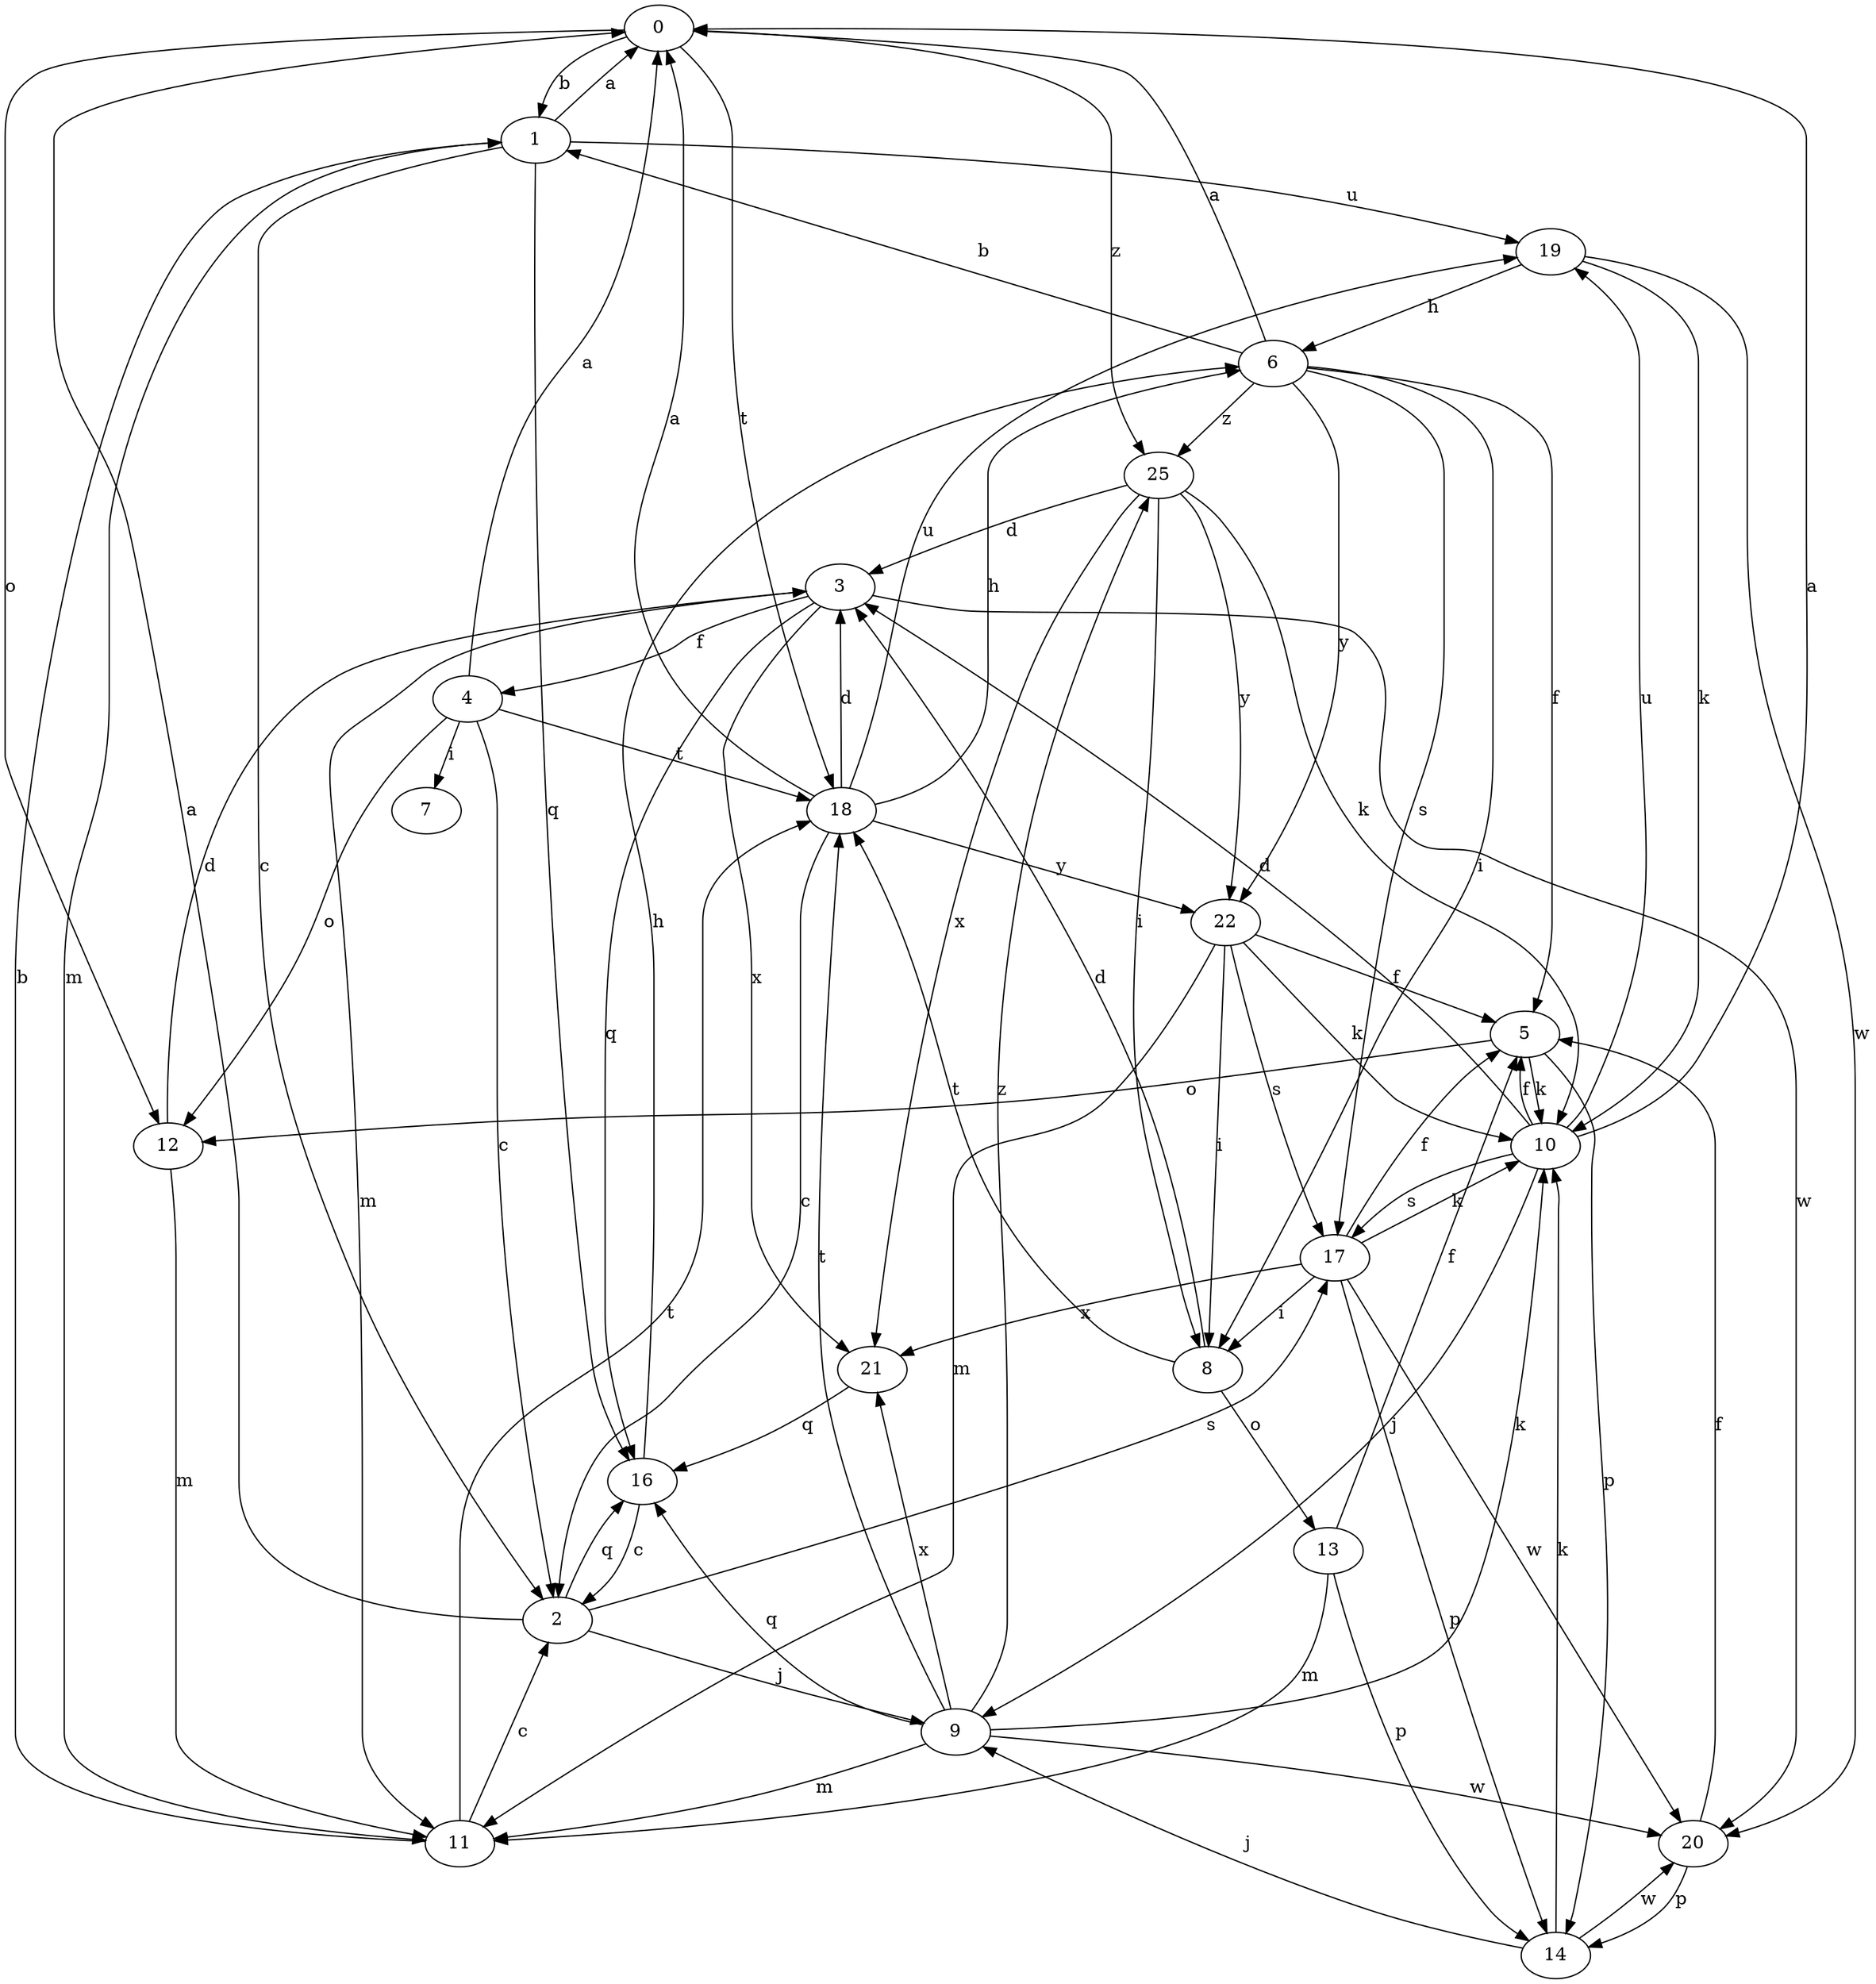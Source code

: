 strict digraph  {
0;
1;
2;
3;
4;
5;
6;
7;
8;
9;
10;
11;
12;
13;
14;
16;
17;
18;
19;
20;
21;
22;
25;
0 -> 1  [label=b];
0 -> 12  [label=o];
0 -> 18  [label=t];
0 -> 25  [label=z];
1 -> 0  [label=a];
1 -> 2  [label=c];
1 -> 11  [label=m];
1 -> 16  [label=q];
1 -> 19  [label=u];
2 -> 0  [label=a];
2 -> 9  [label=j];
2 -> 16  [label=q];
2 -> 17  [label=s];
3 -> 4  [label=f];
3 -> 11  [label=m];
3 -> 16  [label=q];
3 -> 20  [label=w];
3 -> 21  [label=x];
4 -> 0  [label=a];
4 -> 2  [label=c];
4 -> 7  [label=i];
4 -> 12  [label=o];
4 -> 18  [label=t];
5 -> 10  [label=k];
5 -> 12  [label=o];
5 -> 14  [label=p];
6 -> 0  [label=a];
6 -> 1  [label=b];
6 -> 5  [label=f];
6 -> 8  [label=i];
6 -> 17  [label=s];
6 -> 22  [label=y];
6 -> 25  [label=z];
8 -> 3  [label=d];
8 -> 13  [label=o];
8 -> 18  [label=t];
9 -> 10  [label=k];
9 -> 11  [label=m];
9 -> 16  [label=q];
9 -> 18  [label=t];
9 -> 20  [label=w];
9 -> 21  [label=x];
9 -> 25  [label=z];
10 -> 0  [label=a];
10 -> 3  [label=d];
10 -> 5  [label=f];
10 -> 9  [label=j];
10 -> 17  [label=s];
10 -> 19  [label=u];
11 -> 1  [label=b];
11 -> 2  [label=c];
11 -> 18  [label=t];
12 -> 3  [label=d];
12 -> 11  [label=m];
13 -> 5  [label=f];
13 -> 11  [label=m];
13 -> 14  [label=p];
14 -> 9  [label=j];
14 -> 10  [label=k];
14 -> 20  [label=w];
16 -> 2  [label=c];
16 -> 6  [label=h];
17 -> 5  [label=f];
17 -> 8  [label=i];
17 -> 10  [label=k];
17 -> 14  [label=p];
17 -> 20  [label=w];
17 -> 21  [label=x];
18 -> 0  [label=a];
18 -> 2  [label=c];
18 -> 3  [label=d];
18 -> 6  [label=h];
18 -> 19  [label=u];
18 -> 22  [label=y];
19 -> 6  [label=h];
19 -> 10  [label=k];
19 -> 20  [label=w];
20 -> 5  [label=f];
20 -> 14  [label=p];
21 -> 16  [label=q];
22 -> 5  [label=f];
22 -> 8  [label=i];
22 -> 10  [label=k];
22 -> 11  [label=m];
22 -> 17  [label=s];
25 -> 3  [label=d];
25 -> 8  [label=i];
25 -> 10  [label=k];
25 -> 21  [label=x];
25 -> 22  [label=y];
}
